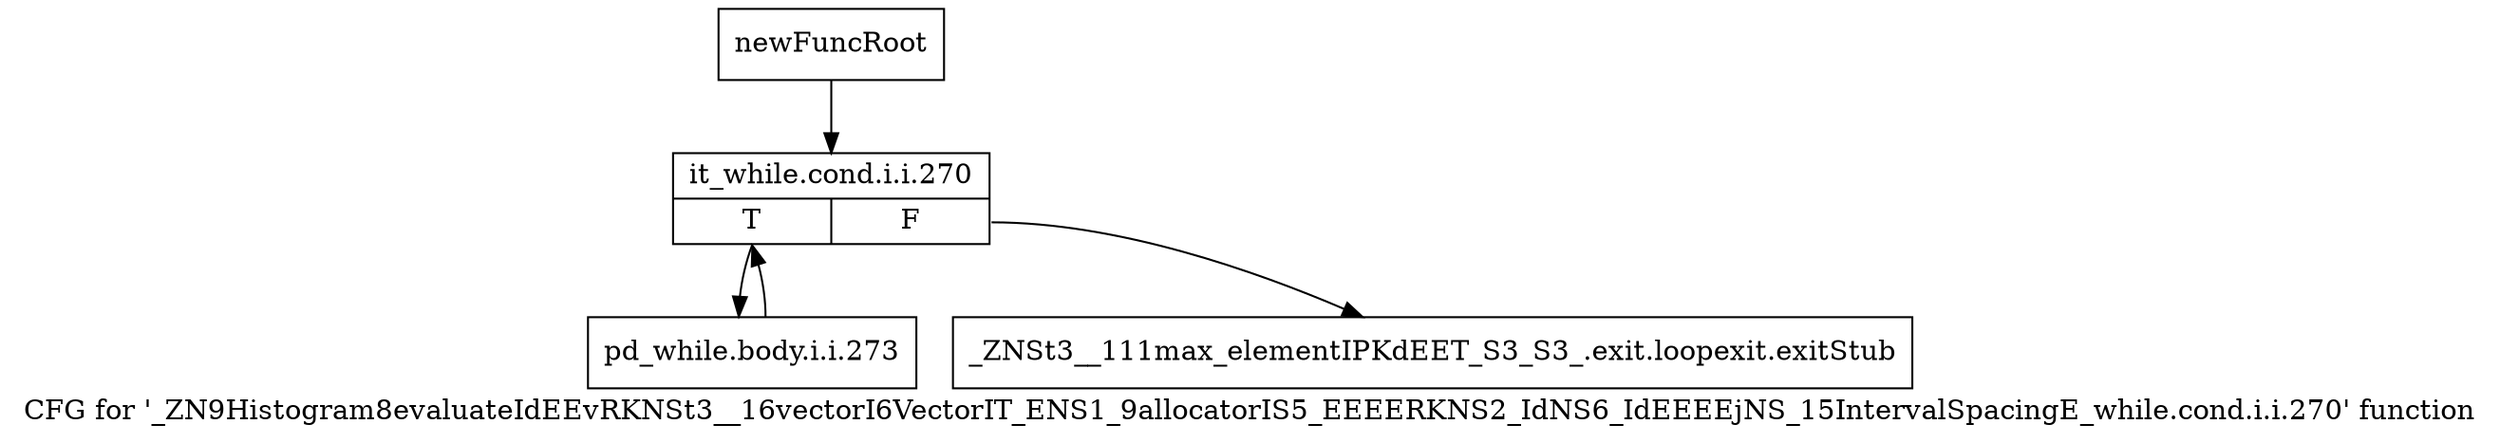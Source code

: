 digraph "CFG for '_ZN9Histogram8evaluateIdEEvRKNSt3__16vectorI6VectorIT_ENS1_9allocatorIS5_EEEERKNS2_IdNS6_IdEEEEjNS_15IntervalSpacingE_while.cond.i.i.270' function" {
	label="CFG for '_ZN9Histogram8evaluateIdEEvRKNSt3__16vectorI6VectorIT_ENS1_9allocatorIS5_EEEERKNS2_IdNS6_IdEEEEjNS_15IntervalSpacingE_while.cond.i.i.270' function";

	Node0x9466990 [shape=record,label="{newFuncRoot}"];
	Node0x9466990 -> Node0x9466a30;
	Node0x94669e0 [shape=record,label="{_ZNSt3__111max_elementIPKdEET_S3_S3_.exit.loopexit.exitStub}"];
	Node0x9466a30 [shape=record,label="{it_while.cond.i.i.270|{<s0>T|<s1>F}}"];
	Node0x9466a30:s0 -> Node0x9466a80;
	Node0x9466a30:s1 -> Node0x94669e0;
	Node0x9466a80 [shape=record,label="{pd_while.body.i.i.273}"];
	Node0x9466a80 -> Node0x9466a30;
}
